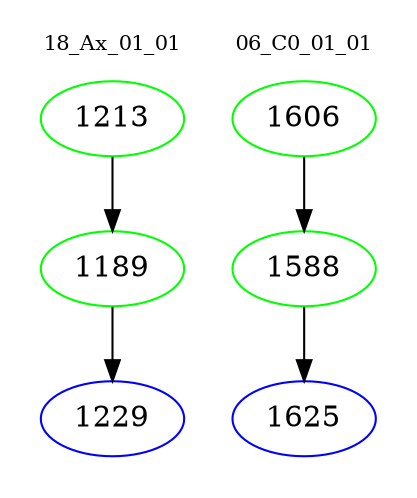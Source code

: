 digraph{
subgraph cluster_0 {
color = white
label = "18_Ax_01_01";
fontsize=10;
T0_1213 [label="1213", color="green"]
T0_1213 -> T0_1189 [color="black"]
T0_1189 [label="1189", color="green"]
T0_1189 -> T0_1229 [color="black"]
T0_1229 [label="1229", color="blue"]
}
subgraph cluster_1 {
color = white
label = "06_C0_01_01";
fontsize=10;
T1_1606 [label="1606", color="green"]
T1_1606 -> T1_1588 [color="black"]
T1_1588 [label="1588", color="green"]
T1_1588 -> T1_1625 [color="black"]
T1_1625 [label="1625", color="blue"]
}
}

